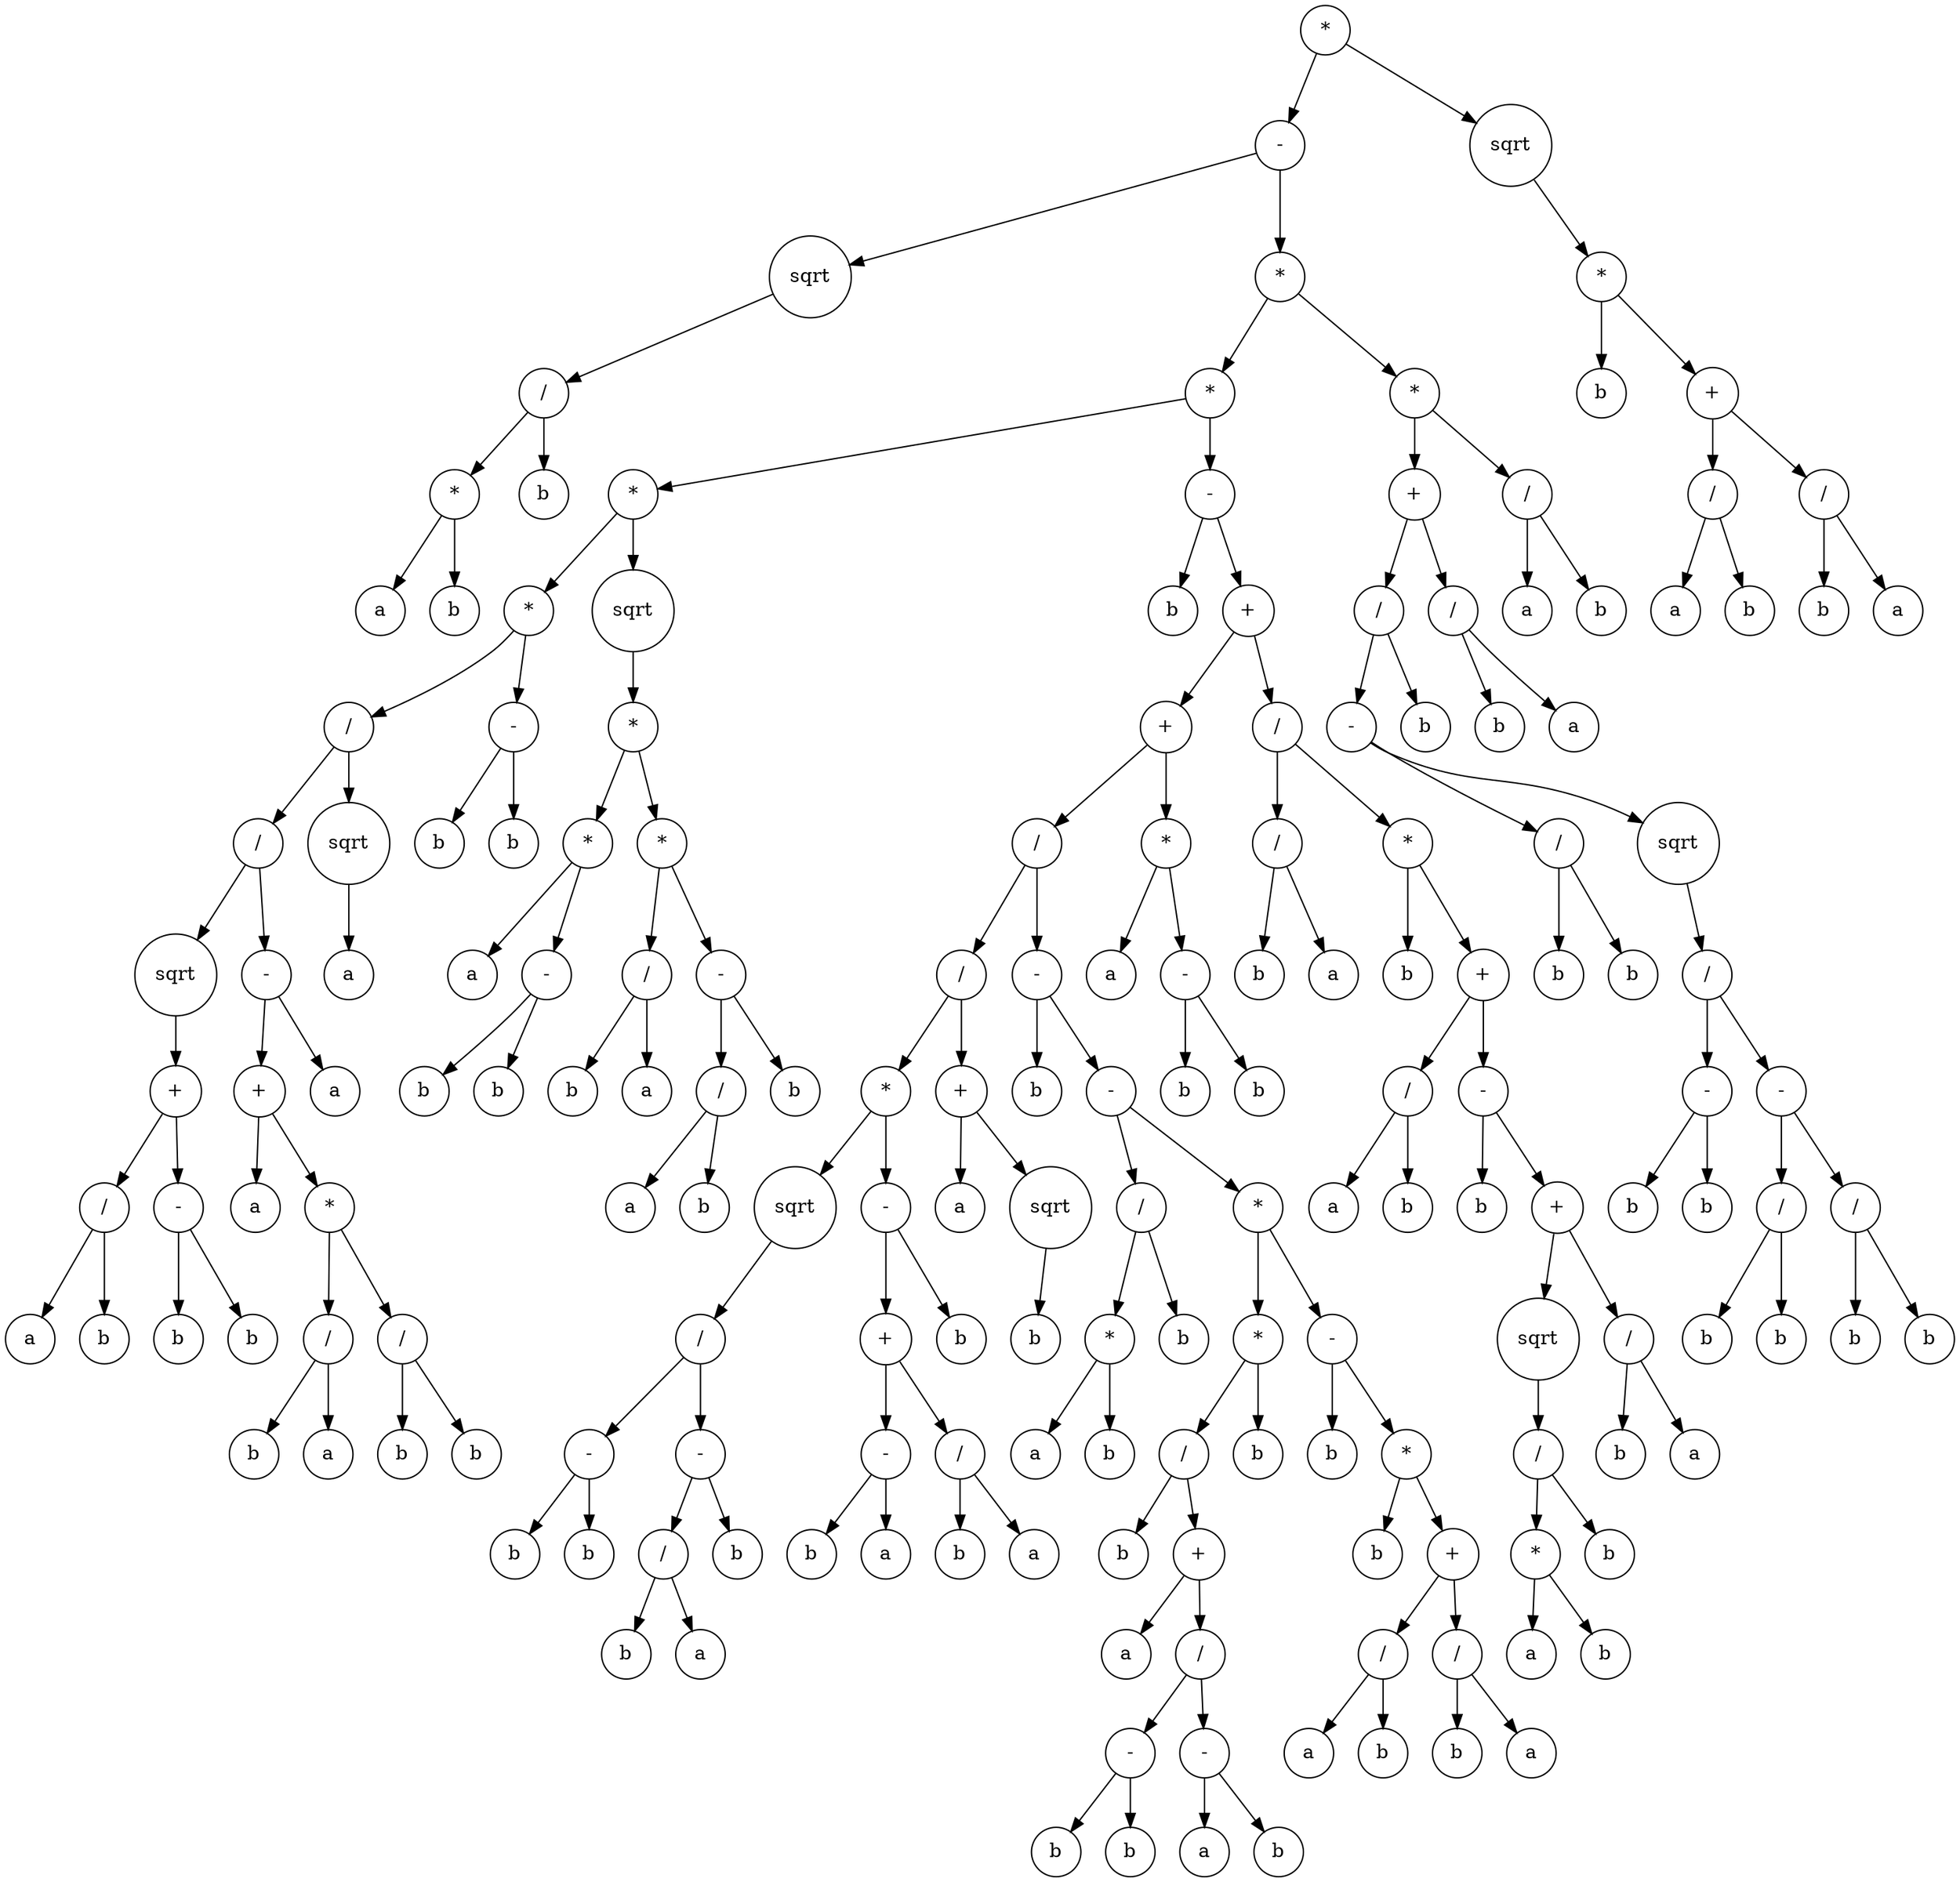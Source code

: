 digraph g {
graph [ordering=out];
node [shape=circle];
n[label = "*"];
n0[label = "-"];
n00[label = "sqrt"];
n000[label = "/"];
n0000[label = "*"];
n00000[label = "a"];
n0000 -> n00000;
n00001[label = "b"];
n0000 -> n00001;
n000 -> n0000;
n0001[label = "b"];
n000 -> n0001;
n00 -> n000;
n0 -> n00;
n01[label = "*"];
n010[label = "*"];
n0100[label = "*"];
n01000[label = "*"];
n010000[label = "/"];
n0100000[label = "/"];
n01000000[label = "sqrt"];
n010000000[label = "+"];
n0100000000[label = "/"];
n01000000000[label = "a"];
n0100000000 -> n01000000000;
n01000000001[label = "b"];
n0100000000 -> n01000000001;
n010000000 -> n0100000000;
n0100000001[label = "-"];
n01000000010[label = "b"];
n0100000001 -> n01000000010;
n01000000011[label = "b"];
n0100000001 -> n01000000011;
n010000000 -> n0100000001;
n01000000 -> n010000000;
n0100000 -> n01000000;
n01000001[label = "-"];
n010000010[label = "+"];
n0100000100[label = "a"];
n010000010 -> n0100000100;
n0100000101[label = "*"];
n01000001010[label = "/"];
n010000010100[label = "b"];
n01000001010 -> n010000010100;
n010000010101[label = "a"];
n01000001010 -> n010000010101;
n0100000101 -> n01000001010;
n01000001011[label = "/"];
n010000010110[label = "b"];
n01000001011 -> n010000010110;
n010000010111[label = "b"];
n01000001011 -> n010000010111;
n0100000101 -> n01000001011;
n010000010 -> n0100000101;
n01000001 -> n010000010;
n010000011[label = "a"];
n01000001 -> n010000011;
n0100000 -> n01000001;
n010000 -> n0100000;
n0100001[label = "sqrt"];
n01000010[label = "a"];
n0100001 -> n01000010;
n010000 -> n0100001;
n01000 -> n010000;
n010001[label = "-"];
n0100010[label = "b"];
n010001 -> n0100010;
n0100011[label = "b"];
n010001 -> n0100011;
n01000 -> n010001;
n0100 -> n01000;
n01001[label = "sqrt"];
n010010[label = "*"];
n0100100[label = "*"];
n01001000[label = "a"];
n0100100 -> n01001000;
n01001001[label = "-"];
n010010010[label = "b"];
n01001001 -> n010010010;
n010010011[label = "b"];
n01001001 -> n010010011;
n0100100 -> n01001001;
n010010 -> n0100100;
n0100101[label = "*"];
n01001010[label = "/"];
n010010100[label = "b"];
n01001010 -> n010010100;
n010010101[label = "a"];
n01001010 -> n010010101;
n0100101 -> n01001010;
n01001011[label = "-"];
n010010110[label = "/"];
n0100101100[label = "a"];
n010010110 -> n0100101100;
n0100101101[label = "b"];
n010010110 -> n0100101101;
n01001011 -> n010010110;
n010010111[label = "b"];
n01001011 -> n010010111;
n0100101 -> n01001011;
n010010 -> n0100101;
n01001 -> n010010;
n0100 -> n01001;
n010 -> n0100;
n0101[label = "-"];
n01010[label = "b"];
n0101 -> n01010;
n01011[label = "+"];
n010110[label = "+"];
n0101100[label = "/"];
n01011000[label = "/"];
n010110000[label = "*"];
n0101100000[label = "sqrt"];
n01011000000[label = "/"];
n010110000000[label = "-"];
n0101100000000[label = "b"];
n010110000000 -> n0101100000000;
n0101100000001[label = "b"];
n010110000000 -> n0101100000001;
n01011000000 -> n010110000000;
n010110000001[label = "-"];
n0101100000010[label = "/"];
n01011000000100[label = "b"];
n0101100000010 -> n01011000000100;
n01011000000101[label = "a"];
n0101100000010 -> n01011000000101;
n010110000001 -> n0101100000010;
n0101100000011[label = "b"];
n010110000001 -> n0101100000011;
n01011000000 -> n010110000001;
n0101100000 -> n01011000000;
n010110000 -> n0101100000;
n0101100001[label = "-"];
n01011000010[label = "+"];
n010110000100[label = "-"];
n0101100001000[label = "b"];
n010110000100 -> n0101100001000;
n0101100001001[label = "a"];
n010110000100 -> n0101100001001;
n01011000010 -> n010110000100;
n010110000101[label = "/"];
n0101100001010[label = "b"];
n010110000101 -> n0101100001010;
n0101100001011[label = "a"];
n010110000101 -> n0101100001011;
n01011000010 -> n010110000101;
n0101100001 -> n01011000010;
n01011000011[label = "b"];
n0101100001 -> n01011000011;
n010110000 -> n0101100001;
n01011000 -> n010110000;
n010110001[label = "+"];
n0101100010[label = "a"];
n010110001 -> n0101100010;
n0101100011[label = "sqrt"];
n01011000110[label = "b"];
n0101100011 -> n01011000110;
n010110001 -> n0101100011;
n01011000 -> n010110001;
n0101100 -> n01011000;
n01011001[label = "-"];
n010110010[label = "b"];
n01011001 -> n010110010;
n010110011[label = "-"];
n0101100110[label = "/"];
n01011001100[label = "*"];
n010110011000[label = "a"];
n01011001100 -> n010110011000;
n010110011001[label = "b"];
n01011001100 -> n010110011001;
n0101100110 -> n01011001100;
n01011001101[label = "b"];
n0101100110 -> n01011001101;
n010110011 -> n0101100110;
n0101100111[label = "*"];
n01011001110[label = "*"];
n010110011100[label = "/"];
n0101100111000[label = "b"];
n010110011100 -> n0101100111000;
n0101100111001[label = "+"];
n01011001110010[label = "a"];
n0101100111001 -> n01011001110010;
n01011001110011[label = "/"];
n010110011100110[label = "-"];
n0101100111001100[label = "b"];
n010110011100110 -> n0101100111001100;
n0101100111001101[label = "b"];
n010110011100110 -> n0101100111001101;
n01011001110011 -> n010110011100110;
n010110011100111[label = "-"];
n0101100111001110[label = "a"];
n010110011100111 -> n0101100111001110;
n0101100111001111[label = "b"];
n010110011100111 -> n0101100111001111;
n01011001110011 -> n010110011100111;
n0101100111001 -> n01011001110011;
n010110011100 -> n0101100111001;
n01011001110 -> n010110011100;
n010110011101[label = "b"];
n01011001110 -> n010110011101;
n0101100111 -> n01011001110;
n01011001111[label = "-"];
n010110011110[label = "b"];
n01011001111 -> n010110011110;
n010110011111[label = "*"];
n0101100111110[label = "b"];
n010110011111 -> n0101100111110;
n0101100111111[label = "+"];
n01011001111110[label = "/"];
n010110011111100[label = "a"];
n01011001111110 -> n010110011111100;
n010110011111101[label = "b"];
n01011001111110 -> n010110011111101;
n0101100111111 -> n01011001111110;
n01011001111111[label = "/"];
n010110011111110[label = "b"];
n01011001111111 -> n010110011111110;
n010110011111111[label = "a"];
n01011001111111 -> n010110011111111;
n0101100111111 -> n01011001111111;
n010110011111 -> n0101100111111;
n01011001111 -> n010110011111;
n0101100111 -> n01011001111;
n010110011 -> n0101100111;
n01011001 -> n010110011;
n0101100 -> n01011001;
n010110 -> n0101100;
n0101101[label = "*"];
n01011010[label = "a"];
n0101101 -> n01011010;
n01011011[label = "-"];
n010110110[label = "b"];
n01011011 -> n010110110;
n010110111[label = "b"];
n01011011 -> n010110111;
n0101101 -> n01011011;
n010110 -> n0101101;
n01011 -> n010110;
n010111[label = "/"];
n0101110[label = "/"];
n01011100[label = "b"];
n0101110 -> n01011100;
n01011101[label = "a"];
n0101110 -> n01011101;
n010111 -> n0101110;
n0101111[label = "*"];
n01011110[label = "b"];
n0101111 -> n01011110;
n01011111[label = "+"];
n010111110[label = "/"];
n0101111100[label = "a"];
n010111110 -> n0101111100;
n0101111101[label = "b"];
n010111110 -> n0101111101;
n01011111 -> n010111110;
n010111111[label = "-"];
n0101111110[label = "b"];
n010111111 -> n0101111110;
n0101111111[label = "+"];
n01011111110[label = "sqrt"];
n010111111100[label = "/"];
n0101111111000[label = "*"];
n01011111110000[label = "a"];
n0101111111000 -> n01011111110000;
n01011111110001[label = "b"];
n0101111111000 -> n01011111110001;
n010111111100 -> n0101111111000;
n0101111111001[label = "b"];
n010111111100 -> n0101111111001;
n01011111110 -> n010111111100;
n0101111111 -> n01011111110;
n01011111111[label = "/"];
n010111111110[label = "b"];
n01011111111 -> n010111111110;
n010111111111[label = "a"];
n01011111111 -> n010111111111;
n0101111111 -> n01011111111;
n010111111 -> n0101111111;
n01011111 -> n010111111;
n0101111 -> n01011111;
n010111 -> n0101111;
n01011 -> n010111;
n0101 -> n01011;
n010 -> n0101;
n01 -> n010;
n011[label = "*"];
n0110[label = "+"];
n01100[label = "/"];
n011000[label = "-"];
n0110000[label = "/"];
n01100000[label = "b"];
n0110000 -> n01100000;
n01100001[label = "b"];
n0110000 -> n01100001;
n011000 -> n0110000;
n0110001[label = "sqrt"];
n01100010[label = "/"];
n011000100[label = "-"];
n0110001000[label = "b"];
n011000100 -> n0110001000;
n0110001001[label = "b"];
n011000100 -> n0110001001;
n01100010 -> n011000100;
n011000101[label = "-"];
n0110001010[label = "/"];
n01100010100[label = "b"];
n0110001010 -> n01100010100;
n01100010101[label = "b"];
n0110001010 -> n01100010101;
n011000101 -> n0110001010;
n0110001011[label = "/"];
n01100010110[label = "b"];
n0110001011 -> n01100010110;
n01100010111[label = "b"];
n0110001011 -> n01100010111;
n011000101 -> n0110001011;
n01100010 -> n011000101;
n0110001 -> n01100010;
n011000 -> n0110001;
n01100 -> n011000;
n011001[label = "b"];
n01100 -> n011001;
n0110 -> n01100;
n01101[label = "/"];
n011010[label = "b"];
n01101 -> n011010;
n011011[label = "a"];
n01101 -> n011011;
n0110 -> n01101;
n011 -> n0110;
n0111[label = "/"];
n01110[label = "a"];
n0111 -> n01110;
n01111[label = "b"];
n0111 -> n01111;
n011 -> n0111;
n01 -> n011;
n0 -> n01;
n -> n0;
n1[label = "sqrt"];
n10[label = "*"];
n100[label = "b"];
n10 -> n100;
n101[label = "+"];
n1010[label = "/"];
n10100[label = "a"];
n1010 -> n10100;
n10101[label = "b"];
n1010 -> n10101;
n101 -> n1010;
n1011[label = "/"];
n10110[label = "b"];
n1011 -> n10110;
n10111[label = "a"];
n1011 -> n10111;
n101 -> n1011;
n10 -> n101;
n1 -> n10;
n -> n1;
}
